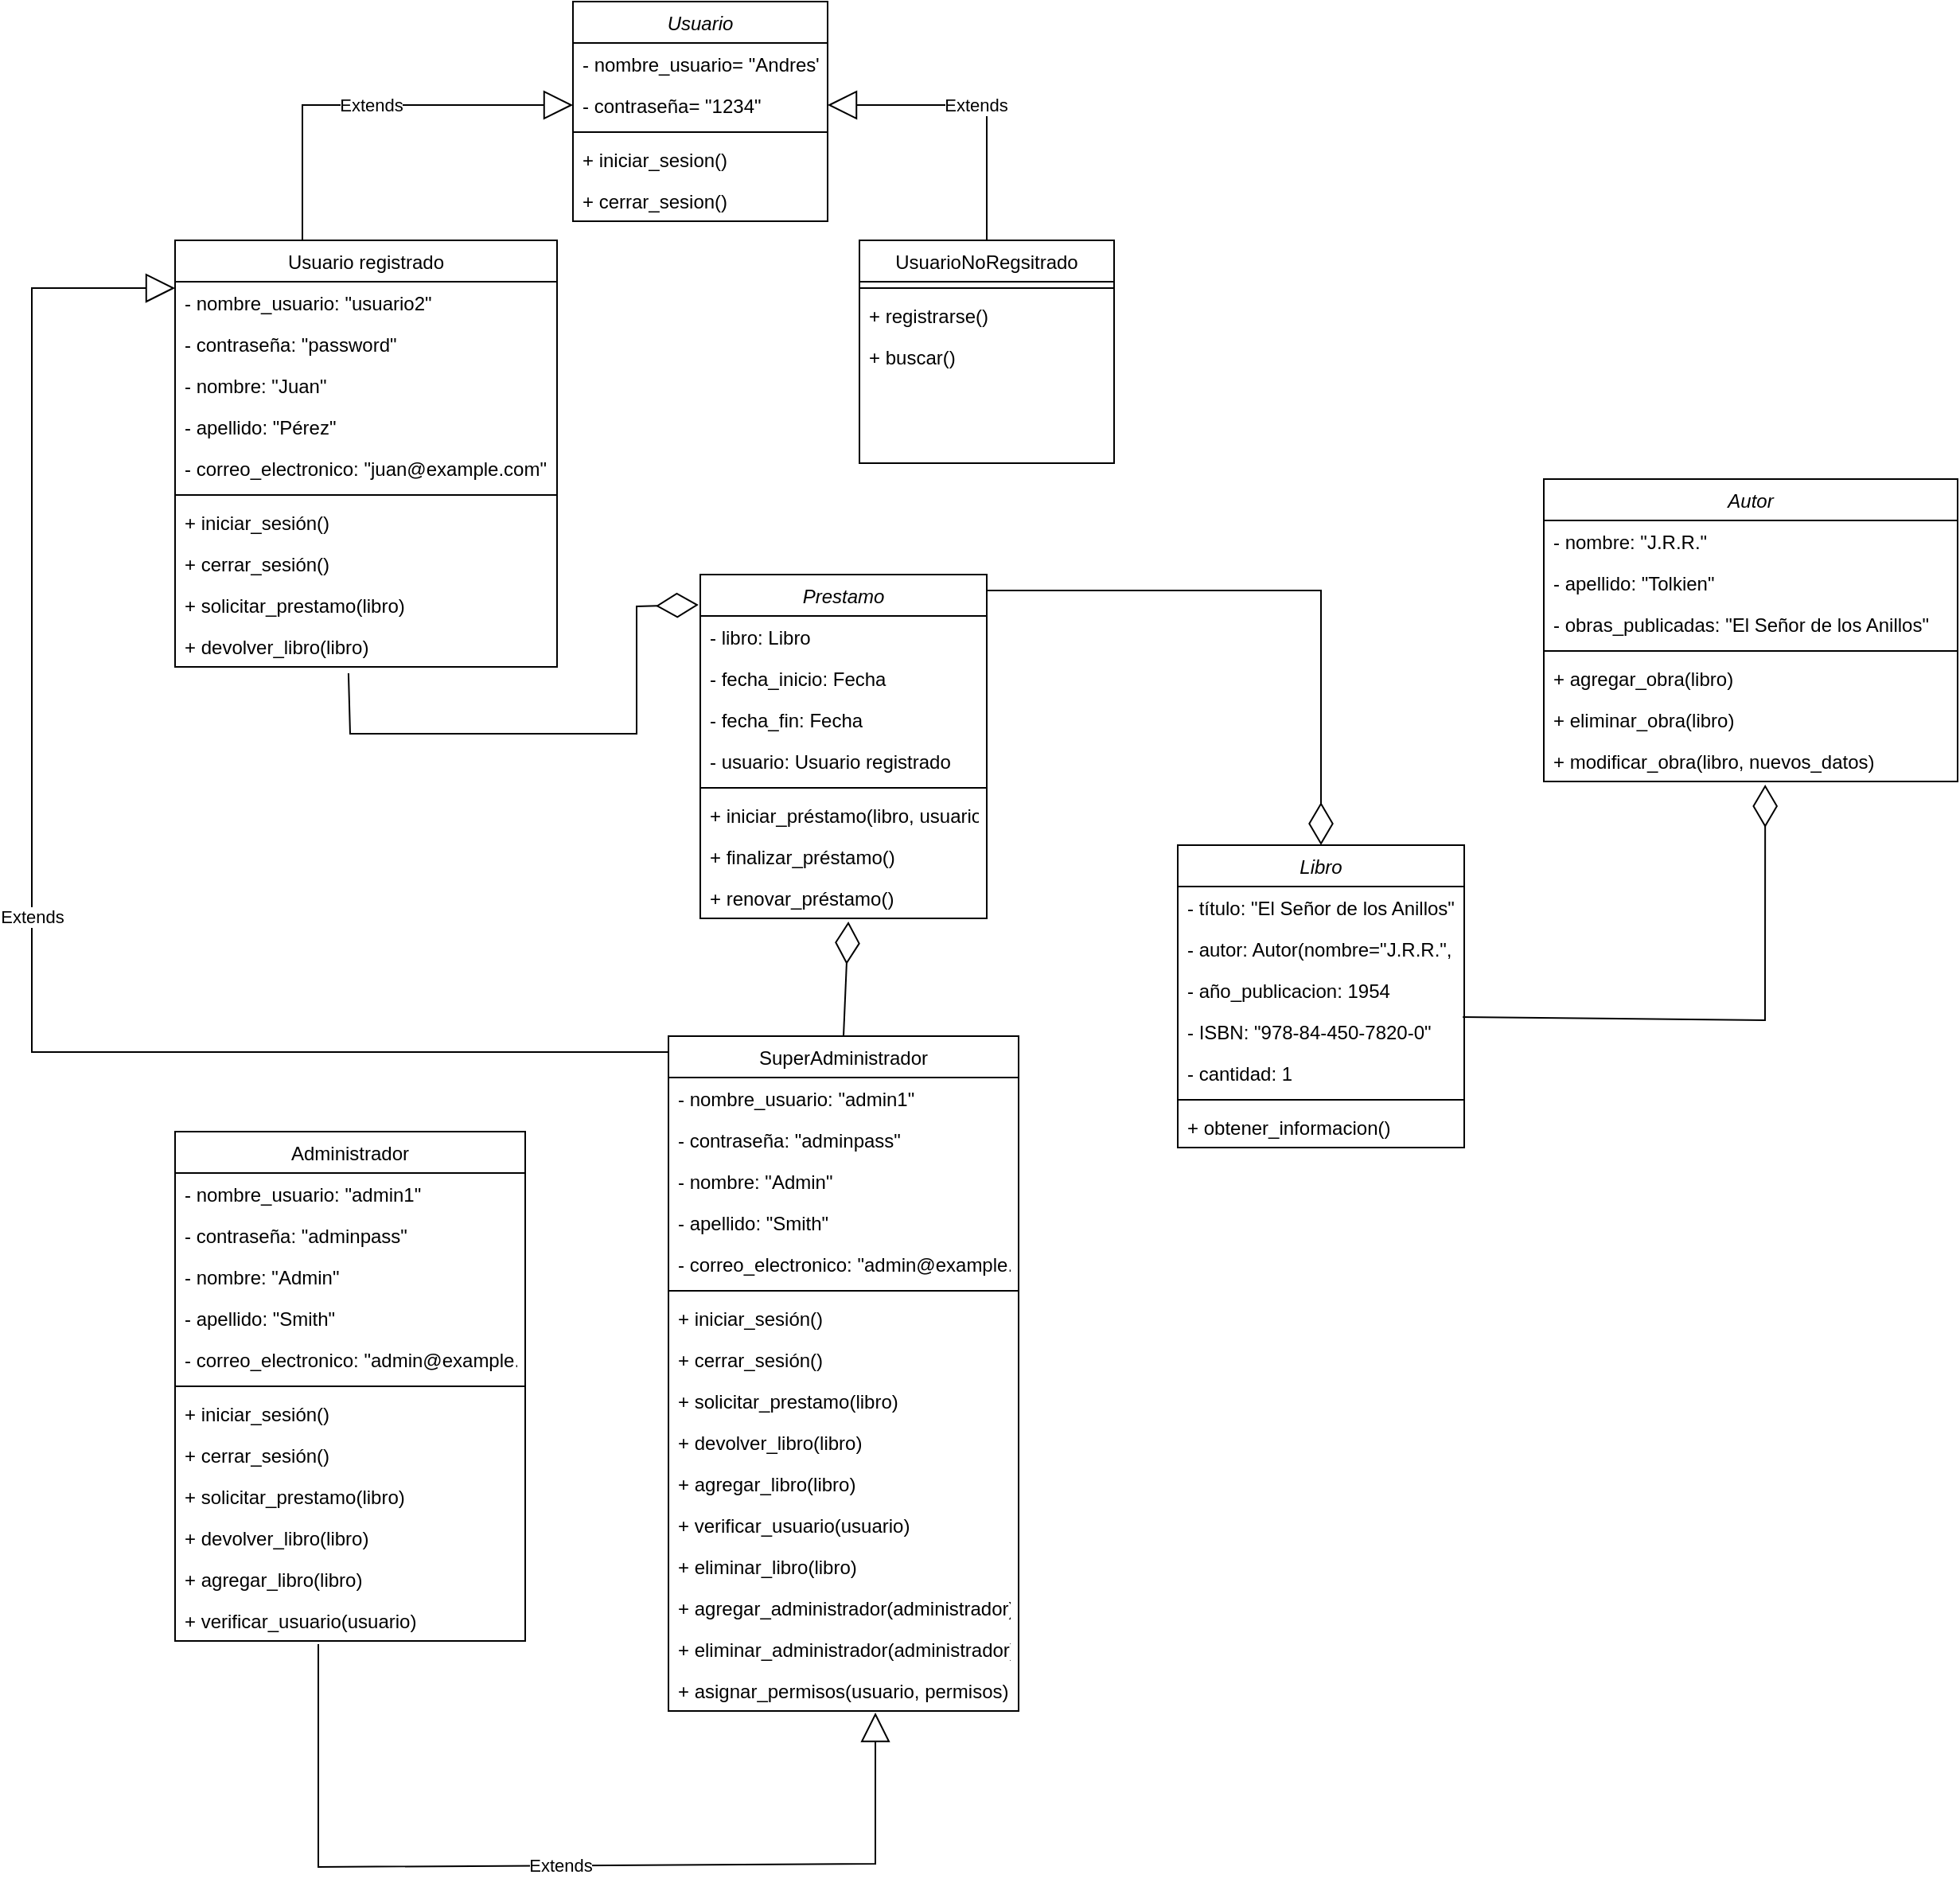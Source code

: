 <mxfile version="24.2.7" type="device">
  <diagram id="C5RBs43oDa-KdzZeNtuy" name="Page-1">
    <mxGraphModel dx="2301" dy="887" grid="1" gridSize="10" guides="1" tooltips="1" connect="1" arrows="1" fold="1" page="1" pageScale="1" pageWidth="827" pageHeight="1169" math="0" shadow="0">
      <root>
        <mxCell id="WIyWlLk6GJQsqaUBKTNV-0" />
        <mxCell id="WIyWlLk6GJQsqaUBKTNV-1" parent="WIyWlLk6GJQsqaUBKTNV-0" />
        <mxCell id="zkfFHV4jXpPFQw0GAbJ--0" value="Usuario" style="swimlane;fontStyle=2;align=center;verticalAlign=top;childLayout=stackLayout;horizontal=1;startSize=26;horizontalStack=0;resizeParent=1;resizeLast=0;collapsible=1;marginBottom=0;rounded=0;shadow=0;strokeWidth=1;" parent="WIyWlLk6GJQsqaUBKTNV-1" vertex="1">
          <mxGeometry x="300" y="50" width="160" height="138" as="geometry">
            <mxRectangle x="230" y="140" width="160" height="26" as="alternateBounds" />
          </mxGeometry>
        </mxCell>
        <mxCell id="zkfFHV4jXpPFQw0GAbJ--1" value="- nombre_usuario= &quot;Andres&quot;" style="text;align=left;verticalAlign=top;spacingLeft=4;spacingRight=4;overflow=hidden;rotatable=0;points=[[0,0.5],[1,0.5]];portConstraint=eastwest;" parent="zkfFHV4jXpPFQw0GAbJ--0" vertex="1">
          <mxGeometry y="26" width="160" height="26" as="geometry" />
        </mxCell>
        <mxCell id="zkfFHV4jXpPFQw0GAbJ--2" value="- contraseña= &quot;1234&quot;" style="text;align=left;verticalAlign=top;spacingLeft=4;spacingRight=4;overflow=hidden;rotatable=0;points=[[0,0.5],[1,0.5]];portConstraint=eastwest;rounded=0;shadow=0;html=0;" parent="zkfFHV4jXpPFQw0GAbJ--0" vertex="1">
          <mxGeometry y="52" width="160" height="26" as="geometry" />
        </mxCell>
        <mxCell id="zkfFHV4jXpPFQw0GAbJ--4" value="" style="line;html=1;strokeWidth=1;align=left;verticalAlign=middle;spacingTop=-1;spacingLeft=3;spacingRight=3;rotatable=0;labelPosition=right;points=[];portConstraint=eastwest;" parent="zkfFHV4jXpPFQw0GAbJ--0" vertex="1">
          <mxGeometry y="78" width="160" height="8" as="geometry" />
        </mxCell>
        <mxCell id="zkfFHV4jXpPFQw0GAbJ--5" value="+ iniciar_sesion()" style="text;align=left;verticalAlign=top;spacingLeft=4;spacingRight=4;overflow=hidden;rotatable=0;points=[[0,0.5],[1,0.5]];portConstraint=eastwest;" parent="zkfFHV4jXpPFQw0GAbJ--0" vertex="1">
          <mxGeometry y="86" width="160" height="26" as="geometry" />
        </mxCell>
        <mxCell id="aaKRLgRFa1SbfYvWc9mc-26" value="+ cerrar_sesion()" style="text;align=left;verticalAlign=top;spacingLeft=4;spacingRight=4;overflow=hidden;rotatable=0;points=[[0,0.5],[1,0.5]];portConstraint=eastwest;" vertex="1" parent="zkfFHV4jXpPFQw0GAbJ--0">
          <mxGeometry y="112" width="160" height="26" as="geometry" />
        </mxCell>
        <mxCell id="zkfFHV4jXpPFQw0GAbJ--6" value="Usuario registrado" style="swimlane;fontStyle=0;align=center;verticalAlign=top;childLayout=stackLayout;horizontal=1;startSize=26;horizontalStack=0;resizeParent=1;resizeLast=0;collapsible=1;marginBottom=0;rounded=0;shadow=0;strokeWidth=1;" parent="WIyWlLk6GJQsqaUBKTNV-1" vertex="1">
          <mxGeometry x="50" y="200" width="240" height="268" as="geometry">
            <mxRectangle x="130" y="380" width="160" height="26" as="alternateBounds" />
          </mxGeometry>
        </mxCell>
        <mxCell id="aaKRLgRFa1SbfYvWc9mc-18" value="Extends" style="endArrow=block;endSize=16;endFill=0;html=1;rounded=0;entryX=0;entryY=0.5;entryDx=0;entryDy=0;" edge="1" parent="zkfFHV4jXpPFQw0GAbJ--6" target="zkfFHV4jXpPFQw0GAbJ--2">
          <mxGeometry width="160" relative="1" as="geometry">
            <mxPoint x="80" as="sourcePoint" />
            <mxPoint x="240" as="targetPoint" />
            <Array as="points">
              <mxPoint x="80" y="-85" />
            </Array>
          </mxGeometry>
        </mxCell>
        <mxCell id="zkfFHV4jXpPFQw0GAbJ--7" value="- nombre_usuario: &quot;usuario2&quot;" style="text;align=left;verticalAlign=top;spacingLeft=4;spacingRight=4;overflow=hidden;rotatable=0;points=[[0,0.5],[1,0.5]];portConstraint=eastwest;" parent="zkfFHV4jXpPFQw0GAbJ--6" vertex="1">
          <mxGeometry y="26" width="240" height="26" as="geometry" />
        </mxCell>
        <mxCell id="zkfFHV4jXpPFQw0GAbJ--8" value="- contraseña: &quot;password&quot;" style="text;align=left;verticalAlign=top;spacingLeft=4;spacingRight=4;overflow=hidden;rotatable=0;points=[[0,0.5],[1,0.5]];portConstraint=eastwest;rounded=0;shadow=0;html=0;" parent="zkfFHV4jXpPFQw0GAbJ--6" vertex="1">
          <mxGeometry y="52" width="240" height="26" as="geometry" />
        </mxCell>
        <mxCell id="aaKRLgRFa1SbfYvWc9mc-27" value="- nombre: &quot;Juan&quot;" style="text;align=left;verticalAlign=top;spacingLeft=4;spacingRight=4;overflow=hidden;rotatable=0;points=[[0,0.5],[1,0.5]];portConstraint=eastwest;rounded=0;shadow=0;html=0;" vertex="1" parent="zkfFHV4jXpPFQw0GAbJ--6">
          <mxGeometry y="78" width="240" height="26" as="geometry" />
        </mxCell>
        <mxCell id="aaKRLgRFa1SbfYvWc9mc-28" value="- apellido: &quot;Pérez&quot;" style="text;align=left;verticalAlign=top;spacingLeft=4;spacingRight=4;overflow=hidden;rotatable=0;points=[[0,0.5],[1,0.5]];portConstraint=eastwest;rounded=0;shadow=0;html=0;" vertex="1" parent="zkfFHV4jXpPFQw0GAbJ--6">
          <mxGeometry y="104" width="240" height="26" as="geometry" />
        </mxCell>
        <mxCell id="aaKRLgRFa1SbfYvWc9mc-29" value="- correo_electronico: &quot;juan@example.com&quot;" style="text;align=left;verticalAlign=top;spacingLeft=4;spacingRight=4;overflow=hidden;rotatable=0;points=[[0,0.5],[1,0.5]];portConstraint=eastwest;rounded=0;shadow=0;html=0;" vertex="1" parent="zkfFHV4jXpPFQw0GAbJ--6">
          <mxGeometry y="130" width="240" height="26" as="geometry" />
        </mxCell>
        <mxCell id="zkfFHV4jXpPFQw0GAbJ--9" value="" style="line;html=1;strokeWidth=1;align=left;verticalAlign=middle;spacingTop=-1;spacingLeft=3;spacingRight=3;rotatable=0;labelPosition=right;points=[];portConstraint=eastwest;" parent="zkfFHV4jXpPFQw0GAbJ--6" vertex="1">
          <mxGeometry y="156" width="240" height="8" as="geometry" />
        </mxCell>
        <mxCell id="zkfFHV4jXpPFQw0GAbJ--10" value="+ iniciar_sesión()" style="text;align=left;verticalAlign=top;spacingLeft=4;spacingRight=4;overflow=hidden;rotatable=0;points=[[0,0.5],[1,0.5]];portConstraint=eastwest;fontStyle=0" parent="zkfFHV4jXpPFQw0GAbJ--6" vertex="1">
          <mxGeometry y="164" width="240" height="26" as="geometry" />
        </mxCell>
        <mxCell id="zkfFHV4jXpPFQw0GAbJ--11" value="+ cerrar_sesión()&#xa;" style="text;align=left;verticalAlign=top;spacingLeft=4;spacingRight=4;overflow=hidden;rotatable=0;points=[[0,0.5],[1,0.5]];portConstraint=eastwest;" parent="zkfFHV4jXpPFQw0GAbJ--6" vertex="1">
          <mxGeometry y="190" width="240" height="26" as="geometry" />
        </mxCell>
        <mxCell id="aaKRLgRFa1SbfYvWc9mc-31" value="+ solicitar_prestamo(libro)&#xa;" style="text;align=left;verticalAlign=top;spacingLeft=4;spacingRight=4;overflow=hidden;rotatable=0;points=[[0,0.5],[1,0.5]];portConstraint=eastwest;" vertex="1" parent="zkfFHV4jXpPFQw0GAbJ--6">
          <mxGeometry y="216" width="240" height="26" as="geometry" />
        </mxCell>
        <mxCell id="aaKRLgRFa1SbfYvWc9mc-30" value="+ devolver_libro(libro)&#xa;" style="text;align=left;verticalAlign=top;spacingLeft=4;spacingRight=4;overflow=hidden;rotatable=0;points=[[0,0.5],[1,0.5]];portConstraint=eastwest;" vertex="1" parent="zkfFHV4jXpPFQw0GAbJ--6">
          <mxGeometry y="242" width="240" height="26" as="geometry" />
        </mxCell>
        <mxCell id="zkfFHV4jXpPFQw0GAbJ--17" value="UsuarioNoRegsitrado" style="swimlane;fontStyle=0;align=center;verticalAlign=top;childLayout=stackLayout;horizontal=1;startSize=26;horizontalStack=0;resizeParent=1;resizeLast=0;collapsible=1;marginBottom=0;rounded=0;shadow=0;strokeWidth=1;" parent="WIyWlLk6GJQsqaUBKTNV-1" vertex="1">
          <mxGeometry x="480" y="200" width="160" height="140" as="geometry">
            <mxRectangle x="550" y="140" width="160" height="26" as="alternateBounds" />
          </mxGeometry>
        </mxCell>
        <mxCell id="aaKRLgRFa1SbfYvWc9mc-25" value="Extends" style="endArrow=block;endSize=16;endFill=0;html=1;rounded=0;entryX=1;entryY=0.5;entryDx=0;entryDy=0;" edge="1" parent="zkfFHV4jXpPFQw0GAbJ--17" target="zkfFHV4jXpPFQw0GAbJ--2">
          <mxGeometry width="160" relative="1" as="geometry">
            <mxPoint x="80" as="sourcePoint" />
            <mxPoint x="240" as="targetPoint" />
            <Array as="points">
              <mxPoint x="80" y="-85" />
            </Array>
          </mxGeometry>
        </mxCell>
        <mxCell id="zkfFHV4jXpPFQw0GAbJ--23" value="" style="line;html=1;strokeWidth=1;align=left;verticalAlign=middle;spacingTop=-1;spacingLeft=3;spacingRight=3;rotatable=0;labelPosition=right;points=[];portConstraint=eastwest;" parent="zkfFHV4jXpPFQw0GAbJ--17" vertex="1">
          <mxGeometry y="26" width="160" height="8" as="geometry" />
        </mxCell>
        <mxCell id="zkfFHV4jXpPFQw0GAbJ--24" value="+ registrarse()&#xa;" style="text;align=left;verticalAlign=top;spacingLeft=4;spacingRight=4;overflow=hidden;rotatable=0;points=[[0,0.5],[1,0.5]];portConstraint=eastwest;" parent="zkfFHV4jXpPFQw0GAbJ--17" vertex="1">
          <mxGeometry y="34" width="160" height="26" as="geometry" />
        </mxCell>
        <mxCell id="zkfFHV4jXpPFQw0GAbJ--25" value="+ buscar()" style="text;align=left;verticalAlign=top;spacingLeft=4;spacingRight=4;overflow=hidden;rotatable=0;points=[[0,0.5],[1,0.5]];portConstraint=eastwest;" parent="zkfFHV4jXpPFQw0GAbJ--17" vertex="1">
          <mxGeometry y="60" width="160" height="26" as="geometry" />
        </mxCell>
        <mxCell id="aaKRLgRFa1SbfYvWc9mc-0" value="Administrador" style="swimlane;fontStyle=0;align=center;verticalAlign=top;childLayout=stackLayout;horizontal=1;startSize=26;horizontalStack=0;resizeParent=1;resizeLast=0;collapsible=1;marginBottom=0;rounded=0;shadow=0;strokeWidth=1;" vertex="1" parent="WIyWlLk6GJQsqaUBKTNV-1">
          <mxGeometry x="50" y="760" width="220" height="320" as="geometry">
            <mxRectangle x="550" y="140" width="160" height="26" as="alternateBounds" />
          </mxGeometry>
        </mxCell>
        <mxCell id="aaKRLgRFa1SbfYvWc9mc-1" value="- nombre_usuario: &quot;admin1&quot;&#xa;" style="text;align=left;verticalAlign=top;spacingLeft=4;spacingRight=4;overflow=hidden;rotatable=0;points=[[0,0.5],[1,0.5]];portConstraint=eastwest;" vertex="1" parent="aaKRLgRFa1SbfYvWc9mc-0">
          <mxGeometry y="26" width="220" height="26" as="geometry" />
        </mxCell>
        <mxCell id="aaKRLgRFa1SbfYvWc9mc-2" value="- contraseña: &quot;adminpass&quot;&#xa;" style="text;align=left;verticalAlign=top;spacingLeft=4;spacingRight=4;overflow=hidden;rotatable=0;points=[[0,0.5],[1,0.5]];portConstraint=eastwest;rounded=0;shadow=0;html=0;" vertex="1" parent="aaKRLgRFa1SbfYvWc9mc-0">
          <mxGeometry y="52" width="220" height="26" as="geometry" />
        </mxCell>
        <mxCell id="aaKRLgRFa1SbfYvWc9mc-3" value="- nombre: &quot;Admin&quot;&#xa;" style="text;align=left;verticalAlign=top;spacingLeft=4;spacingRight=4;overflow=hidden;rotatable=0;points=[[0,0.5],[1,0.5]];portConstraint=eastwest;rounded=0;shadow=0;html=0;" vertex="1" parent="aaKRLgRFa1SbfYvWc9mc-0">
          <mxGeometry y="78" width="220" height="26" as="geometry" />
        </mxCell>
        <mxCell id="aaKRLgRFa1SbfYvWc9mc-33" value="- apellido: &quot;Smith&quot;&#xa;" style="text;align=left;verticalAlign=top;spacingLeft=4;spacingRight=4;overflow=hidden;rotatable=0;points=[[0,0.5],[1,0.5]];portConstraint=eastwest;rounded=0;shadow=0;html=0;" vertex="1" parent="aaKRLgRFa1SbfYvWc9mc-0">
          <mxGeometry y="104" width="220" height="26" as="geometry" />
        </mxCell>
        <mxCell id="aaKRLgRFa1SbfYvWc9mc-32" value="- correo_electronico: &quot;admin@example.com&quot;&#xa;" style="text;align=left;verticalAlign=top;spacingLeft=4;spacingRight=4;overflow=hidden;rotatable=0;points=[[0,0.5],[1,0.5]];portConstraint=eastwest;rounded=0;shadow=0;html=0;" vertex="1" parent="aaKRLgRFa1SbfYvWc9mc-0">
          <mxGeometry y="130" width="220" height="26" as="geometry" />
        </mxCell>
        <mxCell id="aaKRLgRFa1SbfYvWc9mc-4" value="" style="line;html=1;strokeWidth=1;align=left;verticalAlign=middle;spacingTop=-1;spacingLeft=3;spacingRight=3;rotatable=0;labelPosition=right;points=[];portConstraint=eastwest;" vertex="1" parent="aaKRLgRFa1SbfYvWc9mc-0">
          <mxGeometry y="156" width="220" height="8" as="geometry" />
        </mxCell>
        <mxCell id="aaKRLgRFa1SbfYvWc9mc-5" value="+ iniciar_sesión()&#xa;" style="text;align=left;verticalAlign=top;spacingLeft=4;spacingRight=4;overflow=hidden;rotatable=0;points=[[0,0.5],[1,0.5]];portConstraint=eastwest;" vertex="1" parent="aaKRLgRFa1SbfYvWc9mc-0">
          <mxGeometry y="164" width="220" height="26" as="geometry" />
        </mxCell>
        <mxCell id="aaKRLgRFa1SbfYvWc9mc-36" value="+ cerrar_sesión()&#xa;" style="text;align=left;verticalAlign=top;spacingLeft=4;spacingRight=4;overflow=hidden;rotatable=0;points=[[0,0.5],[1,0.5]];portConstraint=eastwest;" vertex="1" parent="aaKRLgRFa1SbfYvWc9mc-0">
          <mxGeometry y="190" width="220" height="26" as="geometry" />
        </mxCell>
        <mxCell id="aaKRLgRFa1SbfYvWc9mc-35" value="+ solicitar_prestamo(libro)&#xa;&#xa;" style="text;align=left;verticalAlign=top;spacingLeft=4;spacingRight=4;overflow=hidden;rotatable=0;points=[[0,0.5],[1,0.5]];portConstraint=eastwest;" vertex="1" parent="aaKRLgRFa1SbfYvWc9mc-0">
          <mxGeometry y="216" width="220" height="26" as="geometry" />
        </mxCell>
        <mxCell id="aaKRLgRFa1SbfYvWc9mc-34" value="+ devolver_libro(libro)&#xa;" style="text;align=left;verticalAlign=top;spacingLeft=4;spacingRight=4;overflow=hidden;rotatable=0;points=[[0,0.5],[1,0.5]];portConstraint=eastwest;" vertex="1" parent="aaKRLgRFa1SbfYvWc9mc-0">
          <mxGeometry y="242" width="220" height="26" as="geometry" />
        </mxCell>
        <mxCell id="aaKRLgRFa1SbfYvWc9mc-6" value="+ agregar_libro(libro)&#xa;" style="text;align=left;verticalAlign=top;spacingLeft=4;spacingRight=4;overflow=hidden;rotatable=0;points=[[0,0.5],[1,0.5]];portConstraint=eastwest;" vertex="1" parent="aaKRLgRFa1SbfYvWc9mc-0">
          <mxGeometry y="268" width="220" height="26" as="geometry" />
        </mxCell>
        <mxCell id="aaKRLgRFa1SbfYvWc9mc-37" value="+ verificar_usuario(usuario)&#xa;" style="text;align=left;verticalAlign=top;spacingLeft=4;spacingRight=4;overflow=hidden;rotatable=0;points=[[0,0.5],[1,0.5]];portConstraint=eastwest;" vertex="1" parent="aaKRLgRFa1SbfYvWc9mc-0">
          <mxGeometry y="294" width="220" height="26" as="geometry" />
        </mxCell>
        <mxCell id="aaKRLgRFa1SbfYvWc9mc-59" value="Extends" style="endArrow=block;endSize=16;endFill=0;html=1;rounded=0;entryX=0.591;entryY=1.038;entryDx=0;entryDy=0;entryPerimeter=0;" edge="1" parent="aaKRLgRFa1SbfYvWc9mc-0" target="aaKRLgRFa1SbfYvWc9mc-54">
          <mxGeometry width="160" relative="1" as="geometry">
            <mxPoint x="90" y="322" as="sourcePoint" />
            <mxPoint x="250" y="312" as="targetPoint" />
            <Array as="points">
              <mxPoint x="90" y="462" />
              <mxPoint x="440" y="460" />
            </Array>
          </mxGeometry>
        </mxCell>
        <mxCell id="aaKRLgRFa1SbfYvWc9mc-38" value="SuperAdministrador" style="swimlane;fontStyle=0;align=center;verticalAlign=top;childLayout=stackLayout;horizontal=1;startSize=26;horizontalStack=0;resizeParent=1;resizeLast=0;collapsible=1;marginBottom=0;rounded=0;shadow=0;strokeWidth=1;" vertex="1" parent="WIyWlLk6GJQsqaUBKTNV-1">
          <mxGeometry x="360" y="700" width="220" height="424" as="geometry">
            <mxRectangle x="550" y="140" width="160" height="26" as="alternateBounds" />
          </mxGeometry>
        </mxCell>
        <mxCell id="aaKRLgRFa1SbfYvWc9mc-93" value="Extends" style="endArrow=block;endSize=16;endFill=0;html=1;rounded=0;entryX=0;entryY=0.154;entryDx=0;entryDy=0;entryPerimeter=0;" edge="1" parent="aaKRLgRFa1SbfYvWc9mc-38" target="zkfFHV4jXpPFQw0GAbJ--7">
          <mxGeometry width="160" relative="1" as="geometry">
            <mxPoint y="10" as="sourcePoint" />
            <mxPoint x="160" y="10" as="targetPoint" />
            <Array as="points">
              <mxPoint x="-400" y="10" />
              <mxPoint x="-400" y="-470" />
            </Array>
          </mxGeometry>
        </mxCell>
        <mxCell id="aaKRLgRFa1SbfYvWc9mc-94" value="" style="endArrow=diamondThin;endFill=0;endSize=24;html=1;rounded=0;entryX=0.517;entryY=1.077;entryDx=0;entryDy=0;entryPerimeter=0;" edge="1" parent="aaKRLgRFa1SbfYvWc9mc-38" target="aaKRLgRFa1SbfYvWc9mc-87">
          <mxGeometry width="160" relative="1" as="geometry">
            <mxPoint x="110" as="sourcePoint" />
            <mxPoint x="270" as="targetPoint" />
          </mxGeometry>
        </mxCell>
        <mxCell id="aaKRLgRFa1SbfYvWc9mc-39" value="- nombre_usuario: &quot;admin1&quot;&#xa;" style="text;align=left;verticalAlign=top;spacingLeft=4;spacingRight=4;overflow=hidden;rotatable=0;points=[[0,0.5],[1,0.5]];portConstraint=eastwest;" vertex="1" parent="aaKRLgRFa1SbfYvWc9mc-38">
          <mxGeometry y="26" width="220" height="26" as="geometry" />
        </mxCell>
        <mxCell id="aaKRLgRFa1SbfYvWc9mc-40" value="- contraseña: &quot;adminpass&quot;&#xa;" style="text;align=left;verticalAlign=top;spacingLeft=4;spacingRight=4;overflow=hidden;rotatable=0;points=[[0,0.5],[1,0.5]];portConstraint=eastwest;rounded=0;shadow=0;html=0;" vertex="1" parent="aaKRLgRFa1SbfYvWc9mc-38">
          <mxGeometry y="52" width="220" height="26" as="geometry" />
        </mxCell>
        <mxCell id="aaKRLgRFa1SbfYvWc9mc-41" value="- nombre: &quot;Admin&quot;&#xa;" style="text;align=left;verticalAlign=top;spacingLeft=4;spacingRight=4;overflow=hidden;rotatable=0;points=[[0,0.5],[1,0.5]];portConstraint=eastwest;rounded=0;shadow=0;html=0;" vertex="1" parent="aaKRLgRFa1SbfYvWc9mc-38">
          <mxGeometry y="78" width="220" height="26" as="geometry" />
        </mxCell>
        <mxCell id="aaKRLgRFa1SbfYvWc9mc-42" value="- apellido: &quot;Smith&quot;&#xa;" style="text;align=left;verticalAlign=top;spacingLeft=4;spacingRight=4;overflow=hidden;rotatable=0;points=[[0,0.5],[1,0.5]];portConstraint=eastwest;rounded=0;shadow=0;html=0;" vertex="1" parent="aaKRLgRFa1SbfYvWc9mc-38">
          <mxGeometry y="104" width="220" height="26" as="geometry" />
        </mxCell>
        <mxCell id="aaKRLgRFa1SbfYvWc9mc-43" value="- correo_electronico: &quot;admin@example.com&quot;&#xa;" style="text;align=left;verticalAlign=top;spacingLeft=4;spacingRight=4;overflow=hidden;rotatable=0;points=[[0,0.5],[1,0.5]];portConstraint=eastwest;rounded=0;shadow=0;html=0;" vertex="1" parent="aaKRLgRFa1SbfYvWc9mc-38">
          <mxGeometry y="130" width="220" height="26" as="geometry" />
        </mxCell>
        <mxCell id="aaKRLgRFa1SbfYvWc9mc-44" value="" style="line;html=1;strokeWidth=1;align=left;verticalAlign=middle;spacingTop=-1;spacingLeft=3;spacingRight=3;rotatable=0;labelPosition=right;points=[];portConstraint=eastwest;" vertex="1" parent="aaKRLgRFa1SbfYvWc9mc-38">
          <mxGeometry y="156" width="220" height="8" as="geometry" />
        </mxCell>
        <mxCell id="aaKRLgRFa1SbfYvWc9mc-45" value="+ iniciar_sesión()&#xa;" style="text;align=left;verticalAlign=top;spacingLeft=4;spacingRight=4;overflow=hidden;rotatable=0;points=[[0,0.5],[1,0.5]];portConstraint=eastwest;" vertex="1" parent="aaKRLgRFa1SbfYvWc9mc-38">
          <mxGeometry y="164" width="220" height="26" as="geometry" />
        </mxCell>
        <mxCell id="aaKRLgRFa1SbfYvWc9mc-46" value="+ cerrar_sesión()&#xa;" style="text;align=left;verticalAlign=top;spacingLeft=4;spacingRight=4;overflow=hidden;rotatable=0;points=[[0,0.5],[1,0.5]];portConstraint=eastwest;" vertex="1" parent="aaKRLgRFa1SbfYvWc9mc-38">
          <mxGeometry y="190" width="220" height="26" as="geometry" />
        </mxCell>
        <mxCell id="aaKRLgRFa1SbfYvWc9mc-47" value="+ solicitar_prestamo(libro)&#xa;&#xa;" style="text;align=left;verticalAlign=top;spacingLeft=4;spacingRight=4;overflow=hidden;rotatable=0;points=[[0,0.5],[1,0.5]];portConstraint=eastwest;" vertex="1" parent="aaKRLgRFa1SbfYvWc9mc-38">
          <mxGeometry y="216" width="220" height="26" as="geometry" />
        </mxCell>
        <mxCell id="aaKRLgRFa1SbfYvWc9mc-48" value="+ devolver_libro(libro)&#xa;" style="text;align=left;verticalAlign=top;spacingLeft=4;spacingRight=4;overflow=hidden;rotatable=0;points=[[0,0.5],[1,0.5]];portConstraint=eastwest;" vertex="1" parent="aaKRLgRFa1SbfYvWc9mc-38">
          <mxGeometry y="242" width="220" height="26" as="geometry" />
        </mxCell>
        <mxCell id="aaKRLgRFa1SbfYvWc9mc-49" value="+ agregar_libro(libro)&#xa;" style="text;align=left;verticalAlign=top;spacingLeft=4;spacingRight=4;overflow=hidden;rotatable=0;points=[[0,0.5],[1,0.5]];portConstraint=eastwest;" vertex="1" parent="aaKRLgRFa1SbfYvWc9mc-38">
          <mxGeometry y="268" width="220" height="26" as="geometry" />
        </mxCell>
        <mxCell id="aaKRLgRFa1SbfYvWc9mc-50" value="+ verificar_usuario(usuario)&#xa;" style="text;align=left;verticalAlign=top;spacingLeft=4;spacingRight=4;overflow=hidden;rotatable=0;points=[[0,0.5],[1,0.5]];portConstraint=eastwest;" vertex="1" parent="aaKRLgRFa1SbfYvWc9mc-38">
          <mxGeometry y="294" width="220" height="26" as="geometry" />
        </mxCell>
        <mxCell id="aaKRLgRFa1SbfYvWc9mc-51" value="+ eliminar_libro(libro)&#xa;" style="text;align=left;verticalAlign=top;spacingLeft=4;spacingRight=4;overflow=hidden;rotatable=0;points=[[0,0.5],[1,0.5]];portConstraint=eastwest;" vertex="1" parent="aaKRLgRFa1SbfYvWc9mc-38">
          <mxGeometry y="320" width="220" height="26" as="geometry" />
        </mxCell>
        <mxCell id="aaKRLgRFa1SbfYvWc9mc-53" value="+ agregar_administrador(administrador)&#xa;" style="text;align=left;verticalAlign=top;spacingLeft=4;spacingRight=4;overflow=hidden;rotatable=0;points=[[0,0.5],[1,0.5]];portConstraint=eastwest;" vertex="1" parent="aaKRLgRFa1SbfYvWc9mc-38">
          <mxGeometry y="346" width="220" height="26" as="geometry" />
        </mxCell>
        <mxCell id="aaKRLgRFa1SbfYvWc9mc-52" value="+ eliminar_administrador(administrador)&#xa;" style="text;align=left;verticalAlign=top;spacingLeft=4;spacingRight=4;overflow=hidden;rotatable=0;points=[[0,0.5],[1,0.5]];portConstraint=eastwest;" vertex="1" parent="aaKRLgRFa1SbfYvWc9mc-38">
          <mxGeometry y="372" width="220" height="26" as="geometry" />
        </mxCell>
        <mxCell id="aaKRLgRFa1SbfYvWc9mc-54" value="+ asignar_permisos(usuario, permisos)" style="text;align=left;verticalAlign=top;spacingLeft=4;spacingRight=4;overflow=hidden;rotatable=0;points=[[0,0.5],[1,0.5]];portConstraint=eastwest;" vertex="1" parent="aaKRLgRFa1SbfYvWc9mc-38">
          <mxGeometry y="398" width="220" height="26" as="geometry" />
        </mxCell>
        <mxCell id="aaKRLgRFa1SbfYvWc9mc-60" value="Libro" style="swimlane;fontStyle=2;align=center;verticalAlign=top;childLayout=stackLayout;horizontal=1;startSize=26;horizontalStack=0;resizeParent=1;resizeLast=0;collapsible=1;marginBottom=0;rounded=0;shadow=0;strokeWidth=1;" vertex="1" parent="WIyWlLk6GJQsqaUBKTNV-1">
          <mxGeometry x="680" y="580" width="180" height="190" as="geometry">
            <mxRectangle x="230" y="140" width="160" height="26" as="alternateBounds" />
          </mxGeometry>
        </mxCell>
        <mxCell id="aaKRLgRFa1SbfYvWc9mc-61" value="- título: &quot;El Señor de los Anillos&quot;" style="text;align=left;verticalAlign=top;spacingLeft=4;spacingRight=4;overflow=hidden;rotatable=0;points=[[0,0.5],[1,0.5]];portConstraint=eastwest;" vertex="1" parent="aaKRLgRFa1SbfYvWc9mc-60">
          <mxGeometry y="26" width="180" height="26" as="geometry" />
        </mxCell>
        <mxCell id="aaKRLgRFa1SbfYvWc9mc-62" value="- autor: Autor(nombre=&quot;J.R.R.&quot;, apellido=&quot;Tolkien&quot;)" style="text;align=left;verticalAlign=top;spacingLeft=4;spacingRight=4;overflow=hidden;rotatable=0;points=[[0,0.5],[1,0.5]];portConstraint=eastwest;rounded=0;shadow=0;html=0;" vertex="1" parent="aaKRLgRFa1SbfYvWc9mc-60">
          <mxGeometry y="52" width="180" height="26" as="geometry" />
        </mxCell>
        <mxCell id="aaKRLgRFa1SbfYvWc9mc-74" value="- año_publicacion: 1954" style="text;align=left;verticalAlign=top;spacingLeft=4;spacingRight=4;overflow=hidden;rotatable=0;points=[[0,0.5],[1,0.5]];portConstraint=eastwest;rounded=0;shadow=0;html=0;" vertex="1" parent="aaKRLgRFa1SbfYvWc9mc-60">
          <mxGeometry y="78" width="180" height="26" as="geometry" />
        </mxCell>
        <mxCell id="aaKRLgRFa1SbfYvWc9mc-73" value="- ISBN: &quot;978-84-450-7820-0&quot;&#xa;" style="text;align=left;verticalAlign=top;spacingLeft=4;spacingRight=4;overflow=hidden;rotatable=0;points=[[0,0.5],[1,0.5]];portConstraint=eastwest;rounded=0;shadow=0;html=0;" vertex="1" parent="aaKRLgRFa1SbfYvWc9mc-60">
          <mxGeometry y="104" width="180" height="26" as="geometry" />
        </mxCell>
        <mxCell id="aaKRLgRFa1SbfYvWc9mc-72" value="- cantidad: 1" style="text;align=left;verticalAlign=top;spacingLeft=4;spacingRight=4;overflow=hidden;rotatable=0;points=[[0,0.5],[1,0.5]];portConstraint=eastwest;rounded=0;shadow=0;html=0;" vertex="1" parent="aaKRLgRFa1SbfYvWc9mc-60">
          <mxGeometry y="130" width="180" height="26" as="geometry" />
        </mxCell>
        <mxCell id="aaKRLgRFa1SbfYvWc9mc-63" value="" style="line;html=1;strokeWidth=1;align=left;verticalAlign=middle;spacingTop=-1;spacingLeft=3;spacingRight=3;rotatable=0;labelPosition=right;points=[];portConstraint=eastwest;" vertex="1" parent="aaKRLgRFa1SbfYvWc9mc-60">
          <mxGeometry y="156" width="180" height="8" as="geometry" />
        </mxCell>
        <mxCell id="aaKRLgRFa1SbfYvWc9mc-64" value="+ obtener_informacion()&#xa;" style="text;align=left;verticalAlign=top;spacingLeft=4;spacingRight=4;overflow=hidden;rotatable=0;points=[[0,0.5],[1,0.5]];portConstraint=eastwest;" vertex="1" parent="aaKRLgRFa1SbfYvWc9mc-60">
          <mxGeometry y="164" width="180" height="26" as="geometry" />
        </mxCell>
        <mxCell id="aaKRLgRFa1SbfYvWc9mc-66" value="Autor" style="swimlane;fontStyle=2;align=center;verticalAlign=top;childLayout=stackLayout;horizontal=1;startSize=26;horizontalStack=0;resizeParent=1;resizeLast=0;collapsible=1;marginBottom=0;rounded=0;shadow=0;strokeWidth=1;" vertex="1" parent="WIyWlLk6GJQsqaUBKTNV-1">
          <mxGeometry x="910" y="350" width="260" height="190" as="geometry">
            <mxRectangle x="230" y="140" width="160" height="26" as="alternateBounds" />
          </mxGeometry>
        </mxCell>
        <mxCell id="aaKRLgRFa1SbfYvWc9mc-67" value="- nombre: &quot;J.R.R.&quot;&#xa;" style="text;align=left;verticalAlign=top;spacingLeft=4;spacingRight=4;overflow=hidden;rotatable=0;points=[[0,0.5],[1,0.5]];portConstraint=eastwest;" vertex="1" parent="aaKRLgRFa1SbfYvWc9mc-66">
          <mxGeometry y="26" width="260" height="26" as="geometry" />
        </mxCell>
        <mxCell id="aaKRLgRFa1SbfYvWc9mc-68" value="- apellido: &quot;Tolkien&quot;&#xa;" style="text;align=left;verticalAlign=top;spacingLeft=4;spacingRight=4;overflow=hidden;rotatable=0;points=[[0,0.5],[1,0.5]];portConstraint=eastwest;rounded=0;shadow=0;html=0;" vertex="1" parent="aaKRLgRFa1SbfYvWc9mc-66">
          <mxGeometry y="52" width="260" height="26" as="geometry" />
        </mxCell>
        <mxCell id="aaKRLgRFa1SbfYvWc9mc-76" value="- obras_publicadas: &quot;El Señor de los Anillos&quot;&#xa;" style="text;align=left;verticalAlign=top;spacingLeft=4;spacingRight=4;overflow=hidden;rotatable=0;points=[[0,0.5],[1,0.5]];portConstraint=eastwest;rounded=0;shadow=0;html=0;" vertex="1" parent="aaKRLgRFa1SbfYvWc9mc-66">
          <mxGeometry y="78" width="260" height="26" as="geometry" />
        </mxCell>
        <mxCell id="aaKRLgRFa1SbfYvWc9mc-69" value="" style="line;html=1;strokeWidth=1;align=left;verticalAlign=middle;spacingTop=-1;spacingLeft=3;spacingRight=3;rotatable=0;labelPosition=right;points=[];portConstraint=eastwest;" vertex="1" parent="aaKRLgRFa1SbfYvWc9mc-66">
          <mxGeometry y="104" width="260" height="8" as="geometry" />
        </mxCell>
        <mxCell id="aaKRLgRFa1SbfYvWc9mc-70" value="+ agregar_obra(libro)&#xa;" style="text;align=left;verticalAlign=top;spacingLeft=4;spacingRight=4;overflow=hidden;rotatable=0;points=[[0,0.5],[1,0.5]];portConstraint=eastwest;" vertex="1" parent="aaKRLgRFa1SbfYvWc9mc-66">
          <mxGeometry y="112" width="260" height="26" as="geometry" />
        </mxCell>
        <mxCell id="aaKRLgRFa1SbfYvWc9mc-71" value="+ eliminar_obra(libro)&#xa;" style="text;align=left;verticalAlign=top;spacingLeft=4;spacingRight=4;overflow=hidden;rotatable=0;points=[[0,0.5],[1,0.5]];portConstraint=eastwest;" vertex="1" parent="aaKRLgRFa1SbfYvWc9mc-66">
          <mxGeometry y="138" width="260" height="26" as="geometry" />
        </mxCell>
        <mxCell id="aaKRLgRFa1SbfYvWc9mc-77" value="+ modificar_obra(libro, nuevos_datos)" style="text;align=left;verticalAlign=top;spacingLeft=4;spacingRight=4;overflow=hidden;rotatable=0;points=[[0,0.5],[1,0.5]];portConstraint=eastwest;" vertex="1" parent="aaKRLgRFa1SbfYvWc9mc-66">
          <mxGeometry y="164" width="260" height="26" as="geometry" />
        </mxCell>
        <mxCell id="aaKRLgRFa1SbfYvWc9mc-78" value="" style="endArrow=diamondThin;endFill=0;endSize=24;html=1;rounded=0;entryX=0.535;entryY=1.077;entryDx=0;entryDy=0;entryPerimeter=0;exitX=0.995;exitY=0.154;exitDx=0;exitDy=0;exitPerimeter=0;" edge="1" parent="WIyWlLk6GJQsqaUBKTNV-1" source="aaKRLgRFa1SbfYvWc9mc-73" target="aaKRLgRFa1SbfYvWc9mc-77">
          <mxGeometry width="160" relative="1" as="geometry">
            <mxPoint x="850" y="690" as="sourcePoint" />
            <mxPoint x="1010" y="690" as="targetPoint" />
            <Array as="points">
              <mxPoint x="1049" y="690" />
            </Array>
          </mxGeometry>
        </mxCell>
        <mxCell id="aaKRLgRFa1SbfYvWc9mc-79" value="Prestamo" style="swimlane;fontStyle=2;align=center;verticalAlign=top;childLayout=stackLayout;horizontal=1;startSize=26;horizontalStack=0;resizeParent=1;resizeLast=0;collapsible=1;marginBottom=0;rounded=0;shadow=0;strokeWidth=1;" vertex="1" parent="WIyWlLk6GJQsqaUBKTNV-1">
          <mxGeometry x="380" y="410" width="180" height="216" as="geometry">
            <mxRectangle x="230" y="140" width="160" height="26" as="alternateBounds" />
          </mxGeometry>
        </mxCell>
        <mxCell id="aaKRLgRFa1SbfYvWc9mc-91" value="" style="endArrow=diamondThin;endFill=0;endSize=24;html=1;rounded=0;entryX=0.5;entryY=0;entryDx=0;entryDy=0;" edge="1" parent="aaKRLgRFa1SbfYvWc9mc-79" target="aaKRLgRFa1SbfYvWc9mc-60">
          <mxGeometry width="160" relative="1" as="geometry">
            <mxPoint x="180" y="10" as="sourcePoint" />
            <mxPoint x="340" y="10" as="targetPoint" />
            <Array as="points">
              <mxPoint x="390" y="10" />
            </Array>
          </mxGeometry>
        </mxCell>
        <mxCell id="aaKRLgRFa1SbfYvWc9mc-80" value="- libro: Libro&#xa;" style="text;align=left;verticalAlign=top;spacingLeft=4;spacingRight=4;overflow=hidden;rotatable=0;points=[[0,0.5],[1,0.5]];portConstraint=eastwest;" vertex="1" parent="aaKRLgRFa1SbfYvWc9mc-79">
          <mxGeometry y="26" width="180" height="26" as="geometry" />
        </mxCell>
        <mxCell id="aaKRLgRFa1SbfYvWc9mc-81" value="- fecha_inicio: Fecha&#xa;" style="text;align=left;verticalAlign=top;spacingLeft=4;spacingRight=4;overflow=hidden;rotatable=0;points=[[0,0.5],[1,0.5]];portConstraint=eastwest;rounded=0;shadow=0;html=0;" vertex="1" parent="aaKRLgRFa1SbfYvWc9mc-79">
          <mxGeometry y="52" width="180" height="26" as="geometry" />
        </mxCell>
        <mxCell id="aaKRLgRFa1SbfYvWc9mc-82" value="- fecha_fin: Fecha&#xa;" style="text;align=left;verticalAlign=top;spacingLeft=4;spacingRight=4;overflow=hidden;rotatable=0;points=[[0,0.5],[1,0.5]];portConstraint=eastwest;rounded=0;shadow=0;html=0;" vertex="1" parent="aaKRLgRFa1SbfYvWc9mc-79">
          <mxGeometry y="78" width="180" height="26" as="geometry" />
        </mxCell>
        <mxCell id="aaKRLgRFa1SbfYvWc9mc-83" value="- usuario: Usuario registrado&#xa;&#xa;" style="text;align=left;verticalAlign=top;spacingLeft=4;spacingRight=4;overflow=hidden;rotatable=0;points=[[0,0.5],[1,0.5]];portConstraint=eastwest;rounded=0;shadow=0;html=0;" vertex="1" parent="aaKRLgRFa1SbfYvWc9mc-79">
          <mxGeometry y="104" width="180" height="26" as="geometry" />
        </mxCell>
        <mxCell id="aaKRLgRFa1SbfYvWc9mc-85" value="" style="line;html=1;strokeWidth=1;align=left;verticalAlign=middle;spacingTop=-1;spacingLeft=3;spacingRight=3;rotatable=0;labelPosition=right;points=[];portConstraint=eastwest;" vertex="1" parent="aaKRLgRFa1SbfYvWc9mc-79">
          <mxGeometry y="130" width="180" height="8" as="geometry" />
        </mxCell>
        <mxCell id="aaKRLgRFa1SbfYvWc9mc-86" value="+ iniciar_préstamo(libro, usuario)&#xa;&#xa;" style="text;align=left;verticalAlign=top;spacingLeft=4;spacingRight=4;overflow=hidden;rotatable=0;points=[[0,0.5],[1,0.5]];portConstraint=eastwest;" vertex="1" parent="aaKRLgRFa1SbfYvWc9mc-79">
          <mxGeometry y="138" width="180" height="26" as="geometry" />
        </mxCell>
        <mxCell id="aaKRLgRFa1SbfYvWc9mc-88" value="+ finalizar_préstamo()&#xa;" style="text;align=left;verticalAlign=top;spacingLeft=4;spacingRight=4;overflow=hidden;rotatable=0;points=[[0,0.5],[1,0.5]];portConstraint=eastwest;" vertex="1" parent="aaKRLgRFa1SbfYvWc9mc-79">
          <mxGeometry y="164" width="180" height="26" as="geometry" />
        </mxCell>
        <mxCell id="aaKRLgRFa1SbfYvWc9mc-87" value="+ renovar_préstamo()" style="text;align=left;verticalAlign=top;spacingLeft=4;spacingRight=4;overflow=hidden;rotatable=0;points=[[0,0.5],[1,0.5]];portConstraint=eastwest;" vertex="1" parent="aaKRLgRFa1SbfYvWc9mc-79">
          <mxGeometry y="190" width="180" height="26" as="geometry" />
        </mxCell>
        <mxCell id="aaKRLgRFa1SbfYvWc9mc-90" value="" style="endArrow=diamondThin;endFill=0;endSize=24;html=1;rounded=0;entryX=-0.006;entryY=0.088;entryDx=0;entryDy=0;entryPerimeter=0;exitX=0.454;exitY=1.154;exitDx=0;exitDy=0;exitPerimeter=0;" edge="1" parent="WIyWlLk6GJQsqaUBKTNV-1" source="aaKRLgRFa1SbfYvWc9mc-30" target="aaKRLgRFa1SbfYvWc9mc-79">
          <mxGeometry width="160" relative="1" as="geometry">
            <mxPoint x="160" y="460" as="sourcePoint" />
            <mxPoint x="320" y="460" as="targetPoint" />
            <Array as="points">
              <mxPoint x="160" y="510" />
              <mxPoint x="340" y="510" />
              <mxPoint x="340" y="430" />
            </Array>
          </mxGeometry>
        </mxCell>
      </root>
    </mxGraphModel>
  </diagram>
</mxfile>
